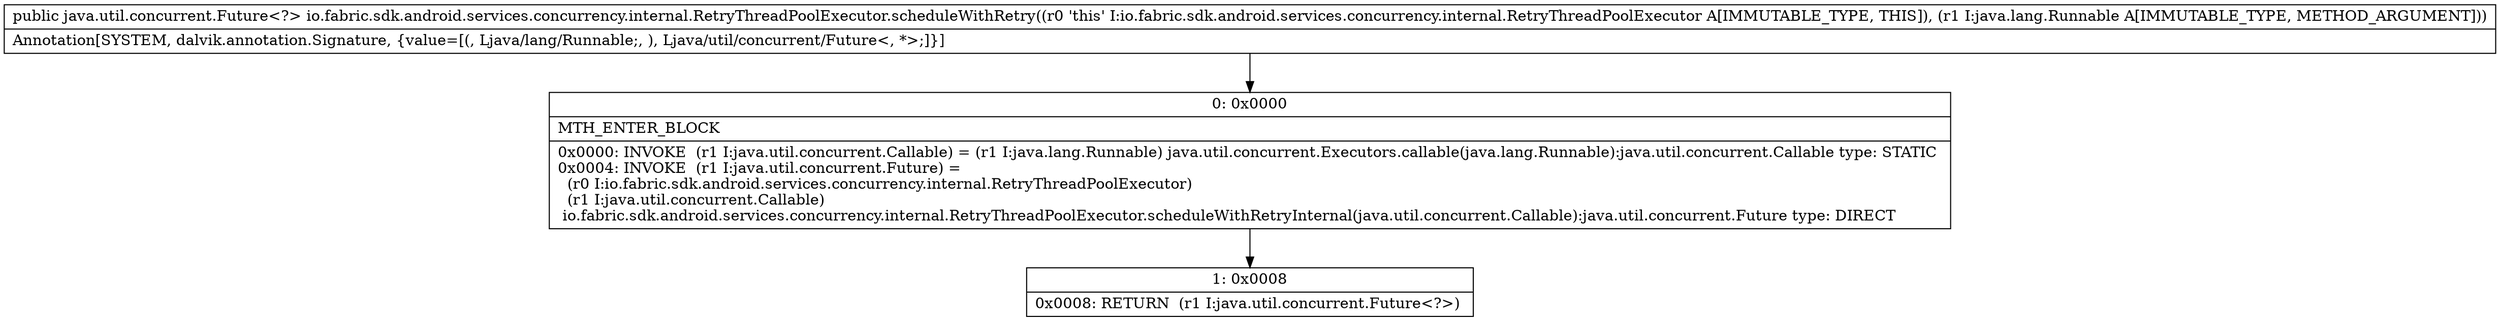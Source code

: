 digraph "CFG forio.fabric.sdk.android.services.concurrency.internal.RetryThreadPoolExecutor.scheduleWithRetry(Ljava\/lang\/Runnable;)Ljava\/util\/concurrent\/Future;" {
Node_0 [shape=record,label="{0\:\ 0x0000|MTH_ENTER_BLOCK\l|0x0000: INVOKE  (r1 I:java.util.concurrent.Callable) = (r1 I:java.lang.Runnable) java.util.concurrent.Executors.callable(java.lang.Runnable):java.util.concurrent.Callable type: STATIC \l0x0004: INVOKE  (r1 I:java.util.concurrent.Future) = \l  (r0 I:io.fabric.sdk.android.services.concurrency.internal.RetryThreadPoolExecutor)\l  (r1 I:java.util.concurrent.Callable)\l io.fabric.sdk.android.services.concurrency.internal.RetryThreadPoolExecutor.scheduleWithRetryInternal(java.util.concurrent.Callable):java.util.concurrent.Future type: DIRECT \l}"];
Node_1 [shape=record,label="{1\:\ 0x0008|0x0008: RETURN  (r1 I:java.util.concurrent.Future\<?\>) \l}"];
MethodNode[shape=record,label="{public java.util.concurrent.Future\<?\> io.fabric.sdk.android.services.concurrency.internal.RetryThreadPoolExecutor.scheduleWithRetry((r0 'this' I:io.fabric.sdk.android.services.concurrency.internal.RetryThreadPoolExecutor A[IMMUTABLE_TYPE, THIS]), (r1 I:java.lang.Runnable A[IMMUTABLE_TYPE, METHOD_ARGUMENT]))  | Annotation[SYSTEM, dalvik.annotation.Signature, \{value=[(, Ljava\/lang\/Runnable;, ), Ljava\/util\/concurrent\/Future\<, *\>;]\}]\l}"];
MethodNode -> Node_0;
Node_0 -> Node_1;
}

